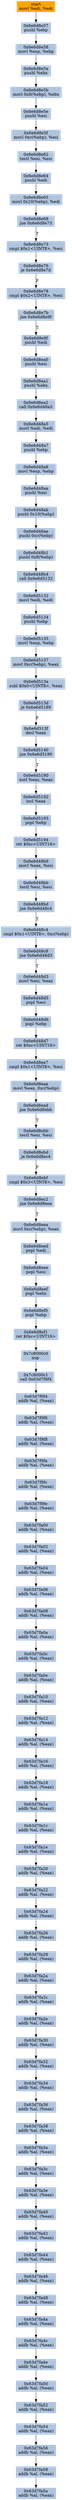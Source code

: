 digraph G {
node[shape=rectangle,style=filled,fillcolor=lightsteelblue,color=lightsteelblue]
bgcolor="transparent"
a0x6e6d8e55movl_edi_edi[label="start\nmovl %edi, %edi",color="lightgrey",fillcolor="orange"];
a0x6e6d8e57pushl_ebp[label="0x6e6d8e57\npushl %ebp"];
a0x6e6d8e58movl_esp_ebp[label="0x6e6d8e58\nmovl %esp, %ebp"];
a0x6e6d8e5apushl_ebx[label="0x6e6d8e5a\npushl %ebx"];
a0x6e6d8e5bmovl_0x8ebp__ebx[label="0x6e6d8e5b\nmovl 0x8(%ebp), %ebx"];
a0x6e6d8e5epushl_esi[label="0x6e6d8e5e\npushl %esi"];
a0x6e6d8e5fmovl_0xcebp__esi[label="0x6e6d8e5f\nmovl 0xc(%ebp), %esi"];
a0x6e6d8e62testl_esi_esi[label="0x6e6d8e62\ntestl %esi, %esi"];
a0x6e6d8e64pushl_edi[label="0x6e6d8e64\npushl %edi"];
a0x6e6d8e65movl_0x10ebp__edi[label="0x6e6d8e65\nmovl 0x10(%ebp), %edi"];
a0x6e6d8e68jne_0x6e6d8e73[label="0x6e6d8e68\njne 0x6e6d8e73"];
a0x6e6d8e73cmpl_0x1UINT8_esi[label="0x6e6d8e73\ncmpl $0x1<UINT8>, %esi"];
a0x6e6d8e76je_0x6e6d8e7d[label="0x6e6d8e76\nje 0x6e6d8e7d"];
a0x6e6d8e78cmpl_0x2UINT8_esi[label="0x6e6d8e78\ncmpl $0x2<UINT8>, %esi"];
a0x6e6d8e7bjne_0x6e6d8e9f[label="0x6e6d8e7b\njne 0x6e6d8e9f"];
a0x6e6d8e9fpushl_edi[label="0x6e6d8e9f\npushl %edi"];
a0x6e6d8ea0pushl_esi[label="0x6e6d8ea0\npushl %esi"];
a0x6e6d8ea1pushl_ebx[label="0x6e6d8ea1\npushl %ebx"];
a0x6e6d8ea2call_0x6e6d48a5[label="0x6e6d8ea2\ncall 0x6e6d48a5"];
a0x6e6d48a5movl_edi_edi[label="0x6e6d48a5\nmovl %edi, %edi"];
a0x6e6d48a7pushl_ebp[label="0x6e6d48a7\npushl %ebp"];
a0x6e6d48a8movl_esp_ebp[label="0x6e6d48a8\nmovl %esp, %ebp"];
a0x6e6d48aapushl_esi[label="0x6e6d48aa\npushl %esi"];
a0x6e6d48abpushl_0x10ebp_[label="0x6e6d48ab\npushl 0x10(%ebp)"];
a0x6e6d48aepushl_0xcebp_[label="0x6e6d48ae\npushl 0xc(%ebp)"];
a0x6e6d48b1pushl_0x8ebp_[label="0x6e6d48b1\npushl 0x8(%ebp)"];
a0x6e6d48b4call_0x6e6d5132[label="0x6e6d48b4\ncall 0x6e6d5132"];
a0x6e6d5132movl_edi_edi[label="0x6e6d5132\nmovl %edi, %edi"];
a0x6e6d5134pushl_ebp[label="0x6e6d5134\npushl %ebp"];
a0x6e6d5135movl_esp_ebp[label="0x6e6d5135\nmovl %esp, %ebp"];
a0x6e6d5137movl_0xcebp__eax[label="0x6e6d5137\nmovl 0xc(%ebp), %eax"];
a0x6e6d513asubl_0x0UINT8_eax[label="0x6e6d513a\nsubl $0x0<UINT8>, %eax"];
a0x6e6d513dje_0x6e6d5189[label="0x6e6d513d\nje 0x6e6d5189"];
a0x6e6d513fdecl_eax[label="0x6e6d513f\ndecl %eax"];
a0x6e6d5140jne_0x6e6d5190[label="0x6e6d5140\njne 0x6e6d5190"];
a0x6e6d5190xorl_eax_eax[label="0x6e6d5190\nxorl %eax, %eax"];
a0x6e6d5192incl_eax[label="0x6e6d5192\nincl %eax"];
a0x6e6d5193popl_ebp[label="0x6e6d5193\npopl %ebp"];
a0x6e6d5194ret_0xcUINT16[label="0x6e6d5194\nret $0xc<UINT16>"];
a0x6e6d48b9movl_eax_esi[label="0x6e6d48b9\nmovl %eax, %esi"];
a0x6e6d48bbtestl_esi_esi[label="0x6e6d48bb\ntestl %esi, %esi"];
a0x6e6d48bdjne_0x6e6d48c4[label="0x6e6d48bd\njne 0x6e6d48c4"];
a0x6e6d48c4cmpl_0x1UINT8_0xcebp_[label="0x6e6d48c4\ncmpl $0x1<UINT8>, 0xc(%ebp)"];
a0x6e6d48c8jne_0x6e6d48d3[label="0x6e6d48c8\njne 0x6e6d48d3"];
a0x6e6d48d3movl_esi_eax[label="0x6e6d48d3\nmovl %esi, %eax"];
a0x6e6d48d5popl_esi[label="0x6e6d48d5\npopl %esi"];
a0x6e6d48d6popl_ebp[label="0x6e6d48d6\npopl %ebp"];
a0x6e6d48d7ret_0xcUINT16[label="0x6e6d48d7\nret $0xc<UINT16>"];
a0x6e6d8ea7cmpl_0x1UINT8_esi[label="0x6e6d8ea7\ncmpl $0x1<UINT8>, %esi"];
a0x6e6d8eaamovl_eax_0xcebp_[label="0x6e6d8eaa\nmovl %eax, 0xc(%ebp)"];
a0x6e6d8eadjne_0x6e6d8ebb[label="0x6e6d8ead\njne 0x6e6d8ebb"];
a0x6e6d8ebbtestl_esi_esi[label="0x6e6d8ebb\ntestl %esi, %esi"];
a0x6e6d8ebdje_0x6e6d8ec4[label="0x6e6d8ebd\nje 0x6e6d8ec4"];
a0x6e6d8ebfcmpl_0x3UINT8_esi[label="0x6e6d8ebf\ncmpl $0x3<UINT8>, %esi"];
a0x6e6d8ec2jne_0x6e6d8eea[label="0x6e6d8ec2\njne 0x6e6d8eea"];
a0x6e6d8eeamovl_0xcebp__eax[label="0x6e6d8eea\nmovl 0xc(%ebp), %eax"];
a0x6e6d8eedpopl_edi[label="0x6e6d8eed\npopl %edi"];
a0x6e6d8eeepopl_esi[label="0x6e6d8eee\npopl %esi"];
a0x6e6d8eefpopl_ebx[label="0x6e6d8eef\npopl %ebx"];
a0x6e6d8ef0popl_ebp[label="0x6e6d8ef0\npopl %ebp"];
a0x6e6d8ef1ret_0xcUINT16[label="0x6e6d8ef1\nret $0xc<UINT16>"];
a0x7c8000c0nop_[label="0x7c8000c0\nnop "];
a0x7c8000c1call_0x63d7f9f4[label="0x7c8000c1\ncall 0x63d7f9f4"];
a0x63d7f9f4addb_al_eax_[label="0x63d7f9f4\naddb %al, (%eax)"];
a0x63d7f9f6addb_al_eax_[label="0x63d7f9f6\naddb %al, (%eax)"];
a0x63d7f9f8addb_al_eax_[label="0x63d7f9f8\naddb %al, (%eax)"];
a0x63d7f9faaddb_al_eax_[label="0x63d7f9fa\naddb %al, (%eax)"];
a0x63d7f9fcaddb_al_eax_[label="0x63d7f9fc\naddb %al, (%eax)"];
a0x63d7f9feaddb_al_eax_[label="0x63d7f9fe\naddb %al, (%eax)"];
a0x63d7fa00addb_al_eax_[label="0x63d7fa00\naddb %al, (%eax)"];
a0x63d7fa02addb_al_eax_[label="0x63d7fa02\naddb %al, (%eax)"];
a0x63d7fa04addb_al_eax_[label="0x63d7fa04\naddb %al, (%eax)"];
a0x63d7fa06addb_al_eax_[label="0x63d7fa06\naddb %al, (%eax)"];
a0x63d7fa08addb_al_eax_[label="0x63d7fa08\naddb %al, (%eax)"];
a0x63d7fa0aaddb_al_eax_[label="0x63d7fa0a\naddb %al, (%eax)"];
a0x63d7fa0caddb_al_eax_[label="0x63d7fa0c\naddb %al, (%eax)"];
a0x63d7fa0eaddb_al_eax_[label="0x63d7fa0e\naddb %al, (%eax)"];
a0x63d7fa10addb_al_eax_[label="0x63d7fa10\naddb %al, (%eax)"];
a0x63d7fa12addb_al_eax_[label="0x63d7fa12\naddb %al, (%eax)"];
a0x63d7fa14addb_al_eax_[label="0x63d7fa14\naddb %al, (%eax)"];
a0x63d7fa16addb_al_eax_[label="0x63d7fa16\naddb %al, (%eax)"];
a0x63d7fa18addb_al_eax_[label="0x63d7fa18\naddb %al, (%eax)"];
a0x63d7fa1aaddb_al_eax_[label="0x63d7fa1a\naddb %al, (%eax)"];
a0x63d7fa1caddb_al_eax_[label="0x63d7fa1c\naddb %al, (%eax)"];
a0x63d7fa1eaddb_al_eax_[label="0x63d7fa1e\naddb %al, (%eax)"];
a0x63d7fa20addb_al_eax_[label="0x63d7fa20\naddb %al, (%eax)"];
a0x63d7fa22addb_al_eax_[label="0x63d7fa22\naddb %al, (%eax)"];
a0x63d7fa24addb_al_eax_[label="0x63d7fa24\naddb %al, (%eax)"];
a0x63d7fa26addb_al_eax_[label="0x63d7fa26\naddb %al, (%eax)"];
a0x63d7fa28addb_al_eax_[label="0x63d7fa28\naddb %al, (%eax)"];
a0x63d7fa2aaddb_al_eax_[label="0x63d7fa2a\naddb %al, (%eax)"];
a0x63d7fa2caddb_al_eax_[label="0x63d7fa2c\naddb %al, (%eax)"];
a0x63d7fa2eaddb_al_eax_[label="0x63d7fa2e\naddb %al, (%eax)"];
a0x63d7fa30addb_al_eax_[label="0x63d7fa30\naddb %al, (%eax)"];
a0x63d7fa32addb_al_eax_[label="0x63d7fa32\naddb %al, (%eax)"];
a0x63d7fa34addb_al_eax_[label="0x63d7fa34\naddb %al, (%eax)"];
a0x63d7fa36addb_al_eax_[label="0x63d7fa36\naddb %al, (%eax)"];
a0x63d7fa38addb_al_eax_[label="0x63d7fa38\naddb %al, (%eax)"];
a0x63d7fa3aaddb_al_eax_[label="0x63d7fa3a\naddb %al, (%eax)"];
a0x63d7fa3caddb_al_eax_[label="0x63d7fa3c\naddb %al, (%eax)"];
a0x63d7fa3eaddb_al_eax_[label="0x63d7fa3e\naddb %al, (%eax)"];
a0x63d7fa40addb_al_eax_[label="0x63d7fa40\naddb %al, (%eax)"];
a0x63d7fa42addb_al_eax_[label="0x63d7fa42\naddb %al, (%eax)"];
a0x63d7fa44addb_al_eax_[label="0x63d7fa44\naddb %al, (%eax)"];
a0x63d7fa46addb_al_eax_[label="0x63d7fa46\naddb %al, (%eax)"];
a0x63d7fa48addb_al_eax_[label="0x63d7fa48\naddb %al, (%eax)"];
a0x63d7fa4aaddb_al_eax_[label="0x63d7fa4a\naddb %al, (%eax)"];
a0x63d7fa4caddb_al_eax_[label="0x63d7fa4c\naddb %al, (%eax)"];
a0x63d7fa4eaddb_al_eax_[label="0x63d7fa4e\naddb %al, (%eax)"];
a0x63d7fa50addb_al_eax_[label="0x63d7fa50\naddb %al, (%eax)"];
a0x63d7fa52addb_al_eax_[label="0x63d7fa52\naddb %al, (%eax)"];
a0x63d7fa54addb_al_eax_[label="0x63d7fa54\naddb %al, (%eax)"];
a0x63d7fa56addb_al_eax_[label="0x63d7fa56\naddb %al, (%eax)"];
a0x63d7fa58addb_al_eax_[label="0x63d7fa58\naddb %al, (%eax)"];
a0x63d7fa5aaddb_al_eax_[label="0x63d7fa5a\naddb %al, (%eax)"];
a0x6e6d8e55movl_edi_edi -> a0x6e6d8e57pushl_ebp [color="#000000"];
a0x6e6d8e57pushl_ebp -> a0x6e6d8e58movl_esp_ebp [color="#000000"];
a0x6e6d8e58movl_esp_ebp -> a0x6e6d8e5apushl_ebx [color="#000000"];
a0x6e6d8e5apushl_ebx -> a0x6e6d8e5bmovl_0x8ebp__ebx [color="#000000"];
a0x6e6d8e5bmovl_0x8ebp__ebx -> a0x6e6d8e5epushl_esi [color="#000000"];
a0x6e6d8e5epushl_esi -> a0x6e6d8e5fmovl_0xcebp__esi [color="#000000"];
a0x6e6d8e5fmovl_0xcebp__esi -> a0x6e6d8e62testl_esi_esi [color="#000000"];
a0x6e6d8e62testl_esi_esi -> a0x6e6d8e64pushl_edi [color="#000000"];
a0x6e6d8e64pushl_edi -> a0x6e6d8e65movl_0x10ebp__edi [color="#000000"];
a0x6e6d8e65movl_0x10ebp__edi -> a0x6e6d8e68jne_0x6e6d8e73 [color="#000000"];
a0x6e6d8e68jne_0x6e6d8e73 -> a0x6e6d8e73cmpl_0x1UINT8_esi [color="#000000",label="T"];
a0x6e6d8e73cmpl_0x1UINT8_esi -> a0x6e6d8e76je_0x6e6d8e7d [color="#000000"];
a0x6e6d8e76je_0x6e6d8e7d -> a0x6e6d8e78cmpl_0x2UINT8_esi [color="#000000",label="F"];
a0x6e6d8e78cmpl_0x2UINT8_esi -> a0x6e6d8e7bjne_0x6e6d8e9f [color="#000000"];
a0x6e6d8e7bjne_0x6e6d8e9f -> a0x6e6d8e9fpushl_edi [color="#000000",label="T"];
a0x6e6d8e9fpushl_edi -> a0x6e6d8ea0pushl_esi [color="#000000"];
a0x6e6d8ea0pushl_esi -> a0x6e6d8ea1pushl_ebx [color="#000000"];
a0x6e6d8ea1pushl_ebx -> a0x6e6d8ea2call_0x6e6d48a5 [color="#000000"];
a0x6e6d8ea2call_0x6e6d48a5 -> a0x6e6d48a5movl_edi_edi [color="#000000"];
a0x6e6d48a5movl_edi_edi -> a0x6e6d48a7pushl_ebp [color="#000000"];
a0x6e6d48a7pushl_ebp -> a0x6e6d48a8movl_esp_ebp [color="#000000"];
a0x6e6d48a8movl_esp_ebp -> a0x6e6d48aapushl_esi [color="#000000"];
a0x6e6d48aapushl_esi -> a0x6e6d48abpushl_0x10ebp_ [color="#000000"];
a0x6e6d48abpushl_0x10ebp_ -> a0x6e6d48aepushl_0xcebp_ [color="#000000"];
a0x6e6d48aepushl_0xcebp_ -> a0x6e6d48b1pushl_0x8ebp_ [color="#000000"];
a0x6e6d48b1pushl_0x8ebp_ -> a0x6e6d48b4call_0x6e6d5132 [color="#000000"];
a0x6e6d48b4call_0x6e6d5132 -> a0x6e6d5132movl_edi_edi [color="#000000"];
a0x6e6d5132movl_edi_edi -> a0x6e6d5134pushl_ebp [color="#000000"];
a0x6e6d5134pushl_ebp -> a0x6e6d5135movl_esp_ebp [color="#000000"];
a0x6e6d5135movl_esp_ebp -> a0x6e6d5137movl_0xcebp__eax [color="#000000"];
a0x6e6d5137movl_0xcebp__eax -> a0x6e6d513asubl_0x0UINT8_eax [color="#000000"];
a0x6e6d513asubl_0x0UINT8_eax -> a0x6e6d513dje_0x6e6d5189 [color="#000000"];
a0x6e6d513dje_0x6e6d5189 -> a0x6e6d513fdecl_eax [color="#000000",label="F"];
a0x6e6d513fdecl_eax -> a0x6e6d5140jne_0x6e6d5190 [color="#000000"];
a0x6e6d5140jne_0x6e6d5190 -> a0x6e6d5190xorl_eax_eax [color="#000000",label="T"];
a0x6e6d5190xorl_eax_eax -> a0x6e6d5192incl_eax [color="#000000"];
a0x6e6d5192incl_eax -> a0x6e6d5193popl_ebp [color="#000000"];
a0x6e6d5193popl_ebp -> a0x6e6d5194ret_0xcUINT16 [color="#000000"];
a0x6e6d5194ret_0xcUINT16 -> a0x6e6d48b9movl_eax_esi [color="#000000"];
a0x6e6d48b9movl_eax_esi -> a0x6e6d48bbtestl_esi_esi [color="#000000"];
a0x6e6d48bbtestl_esi_esi -> a0x6e6d48bdjne_0x6e6d48c4 [color="#000000"];
a0x6e6d48bdjne_0x6e6d48c4 -> a0x6e6d48c4cmpl_0x1UINT8_0xcebp_ [color="#000000",label="T"];
a0x6e6d48c4cmpl_0x1UINT8_0xcebp_ -> a0x6e6d48c8jne_0x6e6d48d3 [color="#000000"];
a0x6e6d48c8jne_0x6e6d48d3 -> a0x6e6d48d3movl_esi_eax [color="#000000",label="T"];
a0x6e6d48d3movl_esi_eax -> a0x6e6d48d5popl_esi [color="#000000"];
a0x6e6d48d5popl_esi -> a0x6e6d48d6popl_ebp [color="#000000"];
a0x6e6d48d6popl_ebp -> a0x6e6d48d7ret_0xcUINT16 [color="#000000"];
a0x6e6d48d7ret_0xcUINT16 -> a0x6e6d8ea7cmpl_0x1UINT8_esi [color="#000000"];
a0x6e6d8ea7cmpl_0x1UINT8_esi -> a0x6e6d8eaamovl_eax_0xcebp_ [color="#000000"];
a0x6e6d8eaamovl_eax_0xcebp_ -> a0x6e6d8eadjne_0x6e6d8ebb [color="#000000"];
a0x6e6d8eadjne_0x6e6d8ebb -> a0x6e6d8ebbtestl_esi_esi [color="#000000",label="T"];
a0x6e6d8ebbtestl_esi_esi -> a0x6e6d8ebdje_0x6e6d8ec4 [color="#000000"];
a0x6e6d8ebdje_0x6e6d8ec4 -> a0x6e6d8ebfcmpl_0x3UINT8_esi [color="#000000",label="F"];
a0x6e6d8ebfcmpl_0x3UINT8_esi -> a0x6e6d8ec2jne_0x6e6d8eea [color="#000000"];
a0x6e6d8ec2jne_0x6e6d8eea -> a0x6e6d8eeamovl_0xcebp__eax [color="#000000",label="T"];
a0x6e6d8eeamovl_0xcebp__eax -> a0x6e6d8eedpopl_edi [color="#000000"];
a0x6e6d8eedpopl_edi -> a0x6e6d8eeepopl_esi [color="#000000"];
a0x6e6d8eeepopl_esi -> a0x6e6d8eefpopl_ebx [color="#000000"];
a0x6e6d8eefpopl_ebx -> a0x6e6d8ef0popl_ebp [color="#000000"];
a0x6e6d8ef0popl_ebp -> a0x6e6d8ef1ret_0xcUINT16 [color="#000000"];
a0x6e6d8ef1ret_0xcUINT16 -> a0x7c8000c0nop_ [color="#000000"];
a0x7c8000c0nop_ -> a0x7c8000c1call_0x63d7f9f4 [color="#000000"];
a0x7c8000c1call_0x63d7f9f4 -> a0x63d7f9f4addb_al_eax_ [color="#000000"];
a0x63d7f9f4addb_al_eax_ -> a0x63d7f9f6addb_al_eax_ [color="#000000"];
a0x63d7f9f6addb_al_eax_ -> a0x63d7f9f8addb_al_eax_ [color="#000000"];
a0x63d7f9f8addb_al_eax_ -> a0x63d7f9faaddb_al_eax_ [color="#000000"];
a0x63d7f9faaddb_al_eax_ -> a0x63d7f9fcaddb_al_eax_ [color="#000000"];
a0x63d7f9fcaddb_al_eax_ -> a0x63d7f9feaddb_al_eax_ [color="#000000"];
a0x63d7f9feaddb_al_eax_ -> a0x63d7fa00addb_al_eax_ [color="#000000"];
a0x63d7fa00addb_al_eax_ -> a0x63d7fa02addb_al_eax_ [color="#000000"];
a0x63d7fa02addb_al_eax_ -> a0x63d7fa04addb_al_eax_ [color="#000000"];
a0x63d7fa04addb_al_eax_ -> a0x63d7fa06addb_al_eax_ [color="#000000"];
a0x63d7fa06addb_al_eax_ -> a0x63d7fa08addb_al_eax_ [color="#000000"];
a0x63d7fa08addb_al_eax_ -> a0x63d7fa0aaddb_al_eax_ [color="#000000"];
a0x63d7fa0aaddb_al_eax_ -> a0x63d7fa0caddb_al_eax_ [color="#000000"];
a0x63d7fa0caddb_al_eax_ -> a0x63d7fa0eaddb_al_eax_ [color="#000000"];
a0x63d7fa0eaddb_al_eax_ -> a0x63d7fa10addb_al_eax_ [color="#000000"];
a0x63d7fa10addb_al_eax_ -> a0x63d7fa12addb_al_eax_ [color="#000000"];
a0x63d7fa12addb_al_eax_ -> a0x63d7fa14addb_al_eax_ [color="#000000"];
a0x63d7fa14addb_al_eax_ -> a0x63d7fa16addb_al_eax_ [color="#000000"];
a0x63d7fa16addb_al_eax_ -> a0x63d7fa18addb_al_eax_ [color="#000000"];
a0x63d7fa18addb_al_eax_ -> a0x63d7fa1aaddb_al_eax_ [color="#000000"];
a0x63d7fa1aaddb_al_eax_ -> a0x63d7fa1caddb_al_eax_ [color="#000000"];
a0x63d7fa1caddb_al_eax_ -> a0x63d7fa1eaddb_al_eax_ [color="#000000"];
a0x63d7fa1eaddb_al_eax_ -> a0x63d7fa20addb_al_eax_ [color="#000000"];
a0x63d7fa20addb_al_eax_ -> a0x63d7fa22addb_al_eax_ [color="#000000"];
a0x63d7fa22addb_al_eax_ -> a0x63d7fa24addb_al_eax_ [color="#000000"];
a0x63d7fa24addb_al_eax_ -> a0x63d7fa26addb_al_eax_ [color="#000000"];
a0x63d7fa26addb_al_eax_ -> a0x63d7fa28addb_al_eax_ [color="#000000"];
a0x63d7fa28addb_al_eax_ -> a0x63d7fa2aaddb_al_eax_ [color="#000000"];
a0x63d7fa2aaddb_al_eax_ -> a0x63d7fa2caddb_al_eax_ [color="#000000"];
a0x63d7fa2caddb_al_eax_ -> a0x63d7fa2eaddb_al_eax_ [color="#000000"];
a0x63d7fa2eaddb_al_eax_ -> a0x63d7fa30addb_al_eax_ [color="#000000"];
a0x63d7fa30addb_al_eax_ -> a0x63d7fa32addb_al_eax_ [color="#000000"];
a0x63d7fa32addb_al_eax_ -> a0x63d7fa34addb_al_eax_ [color="#000000"];
a0x63d7fa34addb_al_eax_ -> a0x63d7fa36addb_al_eax_ [color="#000000"];
a0x63d7fa36addb_al_eax_ -> a0x63d7fa38addb_al_eax_ [color="#000000"];
a0x63d7fa38addb_al_eax_ -> a0x63d7fa3aaddb_al_eax_ [color="#000000"];
a0x63d7fa3aaddb_al_eax_ -> a0x63d7fa3caddb_al_eax_ [color="#000000"];
a0x63d7fa3caddb_al_eax_ -> a0x63d7fa3eaddb_al_eax_ [color="#000000"];
a0x63d7fa3eaddb_al_eax_ -> a0x63d7fa40addb_al_eax_ [color="#000000"];
a0x63d7fa40addb_al_eax_ -> a0x63d7fa42addb_al_eax_ [color="#000000"];
a0x63d7fa42addb_al_eax_ -> a0x63d7fa44addb_al_eax_ [color="#000000"];
a0x63d7fa44addb_al_eax_ -> a0x63d7fa46addb_al_eax_ [color="#000000"];
a0x63d7fa46addb_al_eax_ -> a0x63d7fa48addb_al_eax_ [color="#000000"];
a0x63d7fa48addb_al_eax_ -> a0x63d7fa4aaddb_al_eax_ [color="#000000"];
a0x63d7fa4aaddb_al_eax_ -> a0x63d7fa4caddb_al_eax_ [color="#000000"];
a0x63d7fa4caddb_al_eax_ -> a0x63d7fa4eaddb_al_eax_ [color="#000000"];
a0x63d7fa4eaddb_al_eax_ -> a0x63d7fa50addb_al_eax_ [color="#000000"];
a0x63d7fa50addb_al_eax_ -> a0x63d7fa52addb_al_eax_ [color="#000000"];
a0x63d7fa52addb_al_eax_ -> a0x63d7fa54addb_al_eax_ [color="#000000"];
a0x63d7fa54addb_al_eax_ -> a0x63d7fa56addb_al_eax_ [color="#000000"];
a0x63d7fa56addb_al_eax_ -> a0x63d7fa58addb_al_eax_ [color="#000000"];
a0x63d7fa58addb_al_eax_ -> a0x63d7fa5aaddb_al_eax_ [color="#000000"];
}
